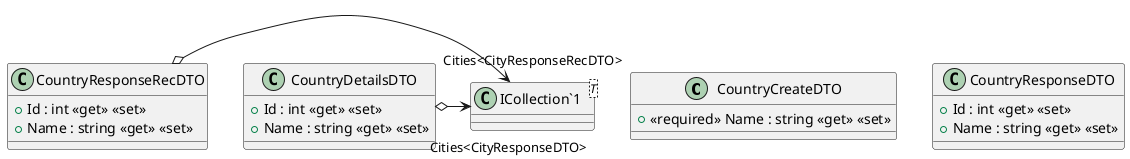 @startuml
class CountryCreateDTO {
    + <<required>> Name : string <<get>> <<set>>
}
class CountryResponseDTO {
    + Id : int <<get>> <<set>>
    + Name : string <<get>> <<set>>
}
class CountryResponseRecDTO {
    + Id : int <<get>> <<set>>
    + Name : string <<get>> <<set>>
}
class CountryDetailsDTO {
    + Id : int <<get>> <<set>>
    + Name : string <<get>> <<set>>
}
class "ICollection`1"<T> {
}
CountryResponseRecDTO o-> "Cities<CityResponseRecDTO>" "ICollection`1"
CountryDetailsDTO o-> "Cities<CityResponseDTO>" "ICollection`1"
@enduml

